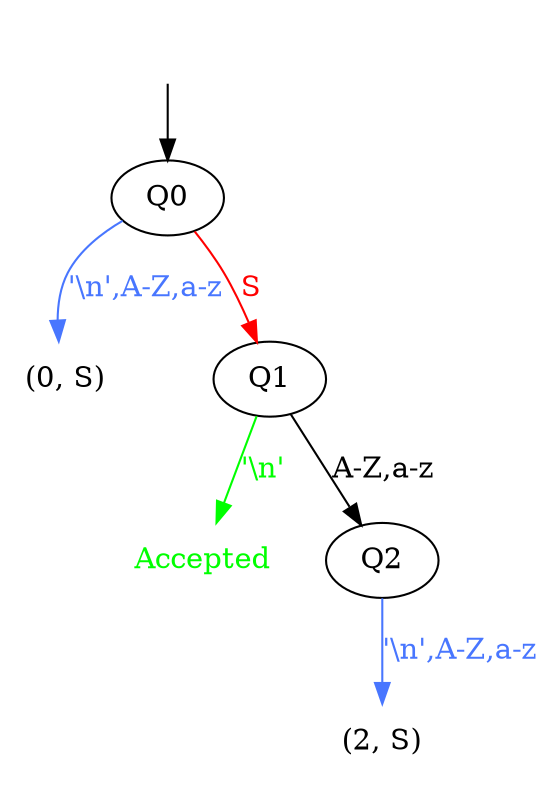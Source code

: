 digraph DOTaut {
 start [ style=invis ];
 start -> Q0 [ color=black];
 Accepted [shape=none, fontcolor=green];
   "(0, S)" [shape=none];
   Q0 -> "(0, S)" [ color=royalblue1, fontcolor=royalblue1, label = "'\\n',A-Z,a-z"];
   Q1 -> Accepted [ color=green, fontcolor=green, label = "'\\n'"];
   Q1 -> Q2 [ color=black,  fontcolor=black,label = "A-Z,a-z"];
   "(2, S)" [shape=none];
   Q2 -> "(2, S)" [ color=royalblue1, fontcolor=royalblue1, label = "'\\n',A-Z,a-z"];
   Q0 -> Q1 [ color=red, fontcolor=red, label = "S"];
}
